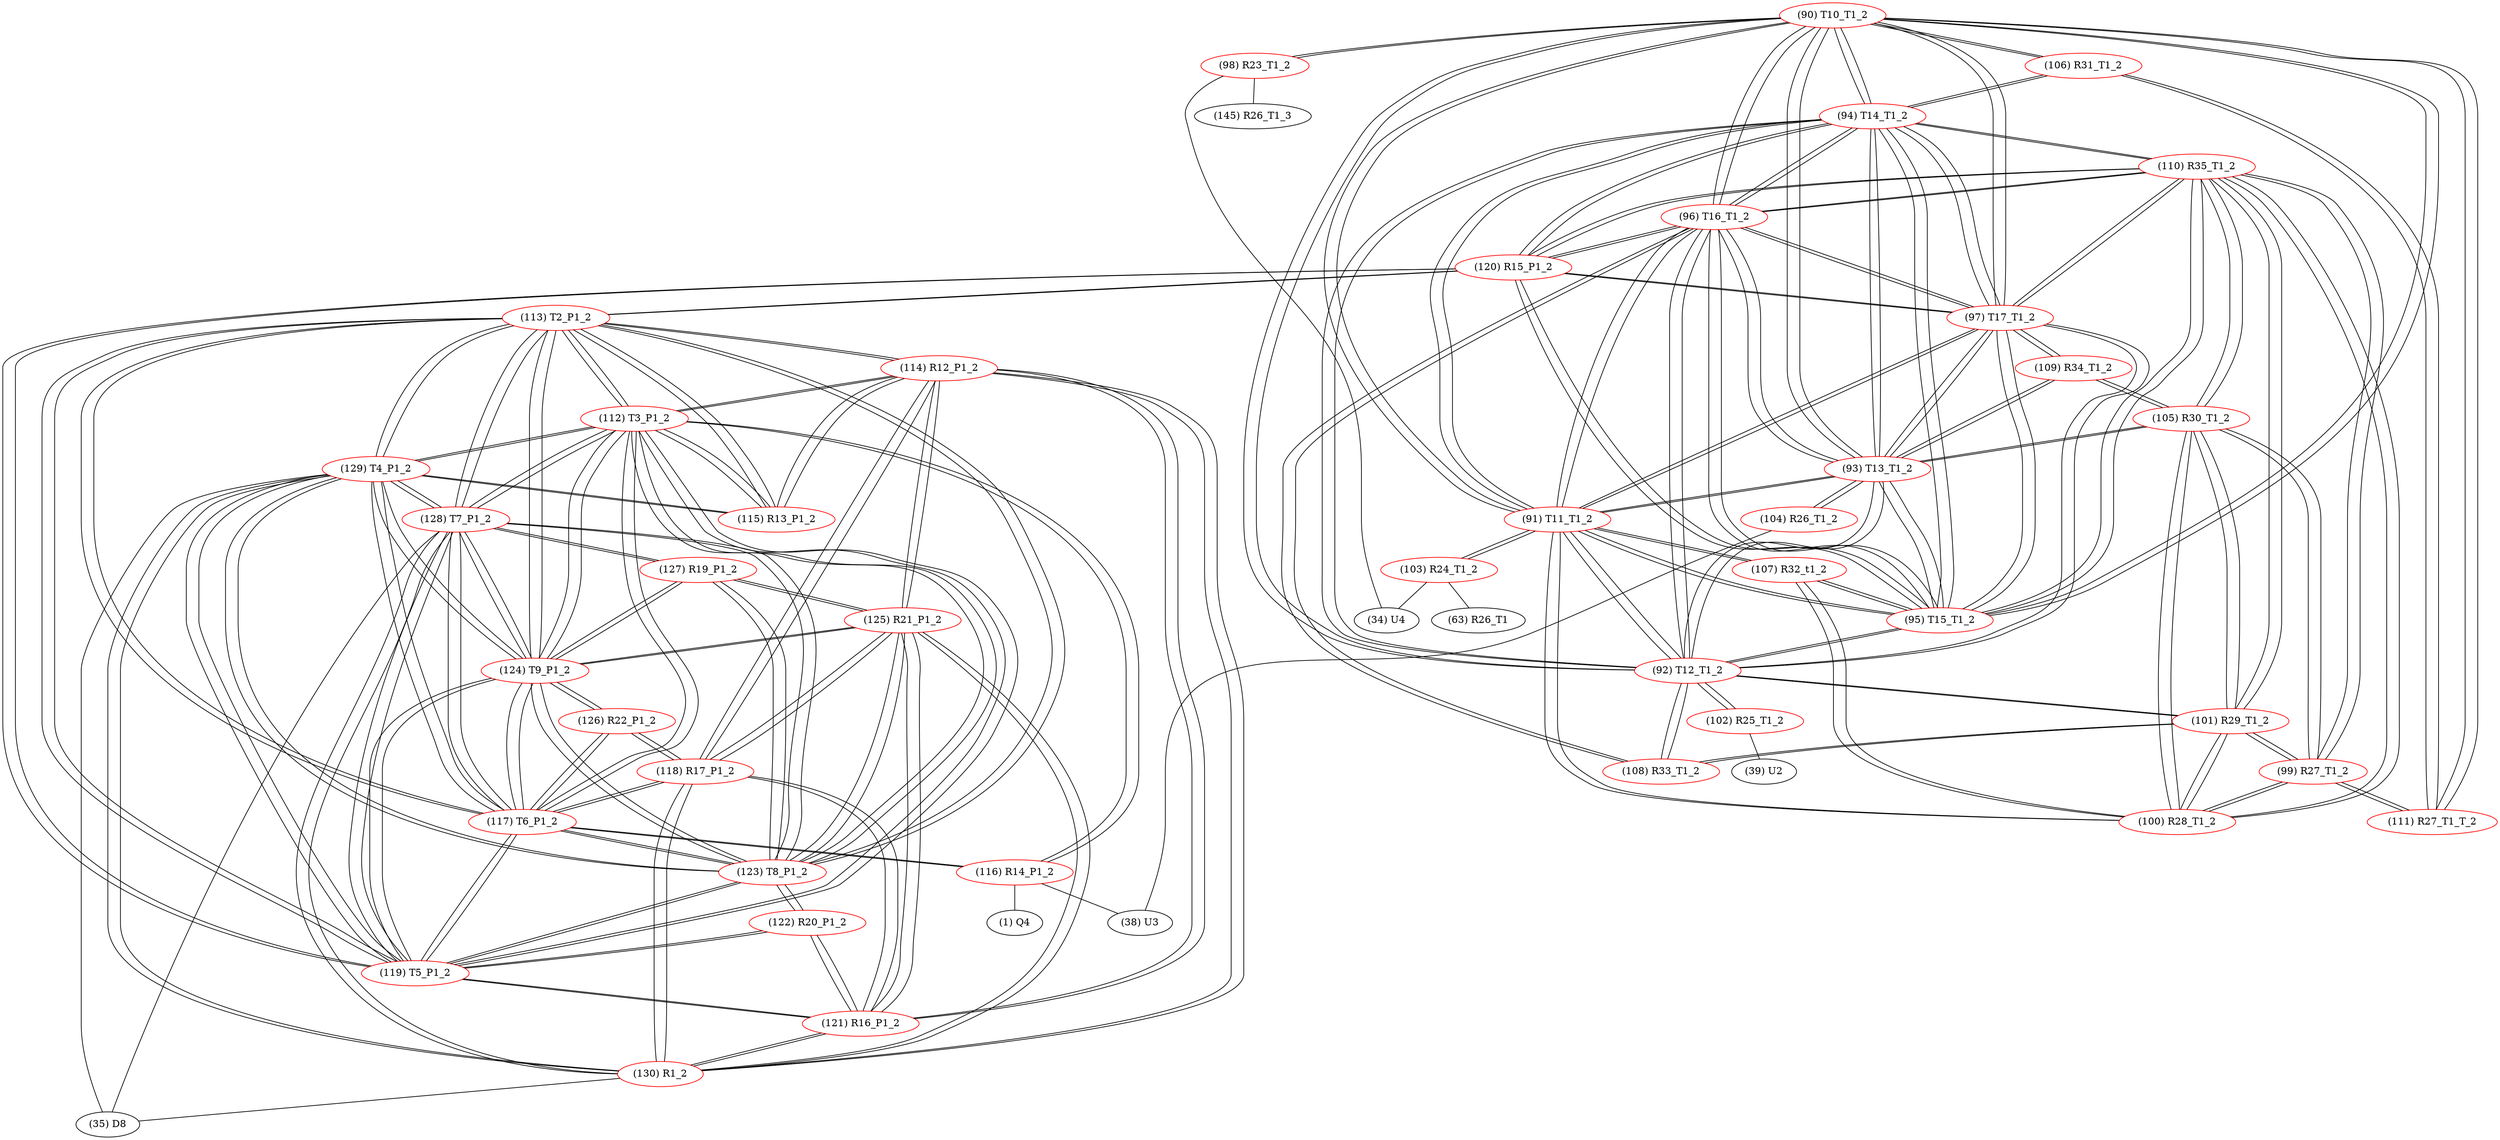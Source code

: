 graph {
	90 [label="(90) T10_T1_2" color=red]
	98 [label="(98) R23_T1_2"]
	106 [label="(106) R31_T1_2"]
	111 [label="(111) R27_T1_T_2"]
	96 [label="(96) T16_T1_2"]
	97 [label="(97) T17_T1_2"]
	95 [label="(95) T15_T1_2"]
	92 [label="(92) T12_T1_2"]
	94 [label="(94) T14_T1_2"]
	93 [label="(93) T13_T1_2"]
	91 [label="(91) T11_T1_2"]
	91 [label="(91) T11_T1_2" color=red]
	103 [label="(103) R24_T1_2"]
	100 [label="(100) R28_T1_2"]
	107 [label="(107) R32_t1_2"]
	90 [label="(90) T10_T1_2"]
	96 [label="(96) T16_T1_2"]
	97 [label="(97) T17_T1_2"]
	95 [label="(95) T15_T1_2"]
	92 [label="(92) T12_T1_2"]
	94 [label="(94) T14_T1_2"]
	93 [label="(93) T13_T1_2"]
	92 [label="(92) T12_T1_2" color=red]
	108 [label="(108) R33_T1_2"]
	101 [label="(101) R29_T1_2"]
	102 [label="(102) R25_T1_2"]
	90 [label="(90) T10_T1_2"]
	96 [label="(96) T16_T1_2"]
	97 [label="(97) T17_T1_2"]
	95 [label="(95) T15_T1_2"]
	94 [label="(94) T14_T1_2"]
	93 [label="(93) T13_T1_2"]
	91 [label="(91) T11_T1_2"]
	93 [label="(93) T13_T1_2" color=red]
	105 [label="(105) R30_T1_2"]
	109 [label="(109) R34_T1_2"]
	104 [label="(104) R26_T1_2"]
	90 [label="(90) T10_T1_2"]
	96 [label="(96) T16_T1_2"]
	97 [label="(97) T17_T1_2"]
	95 [label="(95) T15_T1_2"]
	92 [label="(92) T12_T1_2"]
	94 [label="(94) T14_T1_2"]
	91 [label="(91) T11_T1_2"]
	94 [label="(94) T14_T1_2" color=red]
	90 [label="(90) T10_T1_2"]
	96 [label="(96) T16_T1_2"]
	97 [label="(97) T17_T1_2"]
	95 [label="(95) T15_T1_2"]
	92 [label="(92) T12_T1_2"]
	93 [label="(93) T13_T1_2"]
	91 [label="(91) T11_T1_2"]
	106 [label="(106) R31_T1_2"]
	120 [label="(120) R15_P1_2"]
	110 [label="(110) R35_T1_2"]
	95 [label="(95) T15_T1_2" color=red]
	107 [label="(107) R32_t1_2"]
	90 [label="(90) T10_T1_2"]
	96 [label="(96) T16_T1_2"]
	97 [label="(97) T17_T1_2"]
	92 [label="(92) T12_T1_2"]
	94 [label="(94) T14_T1_2"]
	93 [label="(93) T13_T1_2"]
	91 [label="(91) T11_T1_2"]
	120 [label="(120) R15_P1_2"]
	110 [label="(110) R35_T1_2"]
	96 [label="(96) T16_T1_2" color=red]
	108 [label="(108) R33_T1_2"]
	90 [label="(90) T10_T1_2"]
	97 [label="(97) T17_T1_2"]
	95 [label="(95) T15_T1_2"]
	92 [label="(92) T12_T1_2"]
	94 [label="(94) T14_T1_2"]
	93 [label="(93) T13_T1_2"]
	91 [label="(91) T11_T1_2"]
	120 [label="(120) R15_P1_2"]
	110 [label="(110) R35_T1_2"]
	97 [label="(97) T17_T1_2" color=red]
	109 [label="(109) R34_T1_2"]
	90 [label="(90) T10_T1_2"]
	96 [label="(96) T16_T1_2"]
	95 [label="(95) T15_T1_2"]
	92 [label="(92) T12_T1_2"]
	94 [label="(94) T14_T1_2"]
	93 [label="(93) T13_T1_2"]
	91 [label="(91) T11_T1_2"]
	120 [label="(120) R15_P1_2"]
	110 [label="(110) R35_T1_2"]
	98 [label="(98) R23_T1_2" color=red]
	34 [label="(34) U4"]
	145 [label="(145) R26_T1_3"]
	90 [label="(90) T10_T1_2"]
	99 [label="(99) R27_T1_2" color=red]
	105 [label="(105) R30_T1_2"]
	110 [label="(110) R35_T1_2"]
	101 [label="(101) R29_T1_2"]
	100 [label="(100) R28_T1_2"]
	111 [label="(111) R27_T1_T_2"]
	100 [label="(100) R28_T1_2" color=red]
	105 [label="(105) R30_T1_2"]
	110 [label="(110) R35_T1_2"]
	101 [label="(101) R29_T1_2"]
	99 [label="(99) R27_T1_2"]
	91 [label="(91) T11_T1_2"]
	107 [label="(107) R32_t1_2"]
	101 [label="(101) R29_T1_2" color=red]
	105 [label="(105) R30_T1_2"]
	110 [label="(110) R35_T1_2"]
	100 [label="(100) R28_T1_2"]
	99 [label="(99) R27_T1_2"]
	108 [label="(108) R33_T1_2"]
	92 [label="(92) T12_T1_2"]
	102 [label="(102) R25_T1_2" color=red]
	39 [label="(39) U2"]
	92 [label="(92) T12_T1_2"]
	103 [label="(103) R24_T1_2" color=red]
	34 [label="(34) U4"]
	63 [label="(63) R26_T1"]
	91 [label="(91) T11_T1_2"]
	104 [label="(104) R26_T1_2" color=red]
	38 [label="(38) U3"]
	93 [label="(93) T13_T1_2"]
	105 [label="(105) R30_T1_2" color=red]
	110 [label="(110) R35_T1_2"]
	101 [label="(101) R29_T1_2"]
	100 [label="(100) R28_T1_2"]
	99 [label="(99) R27_T1_2"]
	109 [label="(109) R34_T1_2"]
	93 [label="(93) T13_T1_2"]
	106 [label="(106) R31_T1_2" color=red]
	90 [label="(90) T10_T1_2"]
	111 [label="(111) R27_T1_T_2"]
	94 [label="(94) T14_T1_2"]
	107 [label="(107) R32_t1_2" color=red]
	95 [label="(95) T15_T1_2"]
	91 [label="(91) T11_T1_2"]
	100 [label="(100) R28_T1_2"]
	108 [label="(108) R33_T1_2" color=red]
	96 [label="(96) T16_T1_2"]
	101 [label="(101) R29_T1_2"]
	92 [label="(92) T12_T1_2"]
	109 [label="(109) R34_T1_2" color=red]
	97 [label="(97) T17_T1_2"]
	105 [label="(105) R30_T1_2"]
	93 [label="(93) T13_T1_2"]
	110 [label="(110) R35_T1_2" color=red]
	105 [label="(105) R30_T1_2"]
	101 [label="(101) R29_T1_2"]
	100 [label="(100) R28_T1_2"]
	99 [label="(99) R27_T1_2"]
	120 [label="(120) R15_P1_2"]
	97 [label="(97) T17_T1_2"]
	96 [label="(96) T16_T1_2"]
	95 [label="(95) T15_T1_2"]
	94 [label="(94) T14_T1_2"]
	111 [label="(111) R27_T1_T_2" color=red]
	90 [label="(90) T10_T1_2"]
	106 [label="(106) R31_T1_2"]
	99 [label="(99) R27_T1_2"]
	112 [label="(112) T3_P1_2" color=red]
	129 [label="(129) T4_P1_2"]
	128 [label="(128) T7_P1_2"]
	119 [label="(119) T5_P1_2"]
	124 [label="(124) T9_P1_2"]
	123 [label="(123) T8_P1_2"]
	117 [label="(117) T6_P1_2"]
	113 [label="(113) T2_P1_2"]
	116 [label="(116) R14_P1_2"]
	115 [label="(115) R13_P1_2"]
	114 [label="(114) R12_P1_2"]
	113 [label="(113) T2_P1_2" color=red]
	112 [label="(112) T3_P1_2"]
	129 [label="(129) T4_P1_2"]
	128 [label="(128) T7_P1_2"]
	119 [label="(119) T5_P1_2"]
	124 [label="(124) T9_P1_2"]
	123 [label="(123) T8_P1_2"]
	117 [label="(117) T6_P1_2"]
	115 [label="(115) R13_P1_2"]
	114 [label="(114) R12_P1_2"]
	120 [label="(120) R15_P1_2"]
	114 [label="(114) R12_P1_2" color=red]
	125 [label="(125) R21_P1_2"]
	121 [label="(121) R16_P1_2"]
	118 [label="(118) R17_P1_2"]
	130 [label="(130) R1_2"]
	115 [label="(115) R13_P1_2"]
	112 [label="(112) T3_P1_2"]
	113 [label="(113) T2_P1_2"]
	115 [label="(115) R13_P1_2" color=red]
	129 [label="(129) T4_P1_2"]
	112 [label="(112) T3_P1_2"]
	114 [label="(114) R12_P1_2"]
	113 [label="(113) T2_P1_2"]
	116 [label="(116) R14_P1_2" color=red]
	1 [label="(1) Q4"]
	38 [label="(38) U3"]
	112 [label="(112) T3_P1_2"]
	117 [label="(117) T6_P1_2"]
	117 [label="(117) T6_P1_2" color=red]
	112 [label="(112) T3_P1_2"]
	129 [label="(129) T4_P1_2"]
	128 [label="(128) T7_P1_2"]
	119 [label="(119) T5_P1_2"]
	124 [label="(124) T9_P1_2"]
	123 [label="(123) T8_P1_2"]
	113 [label="(113) T2_P1_2"]
	116 [label="(116) R14_P1_2"]
	126 [label="(126) R22_P1_2"]
	118 [label="(118) R17_P1_2"]
	118 [label="(118) R17_P1_2" color=red]
	125 [label="(125) R21_P1_2"]
	121 [label="(121) R16_P1_2"]
	114 [label="(114) R12_P1_2"]
	130 [label="(130) R1_2"]
	126 [label="(126) R22_P1_2"]
	117 [label="(117) T6_P1_2"]
	119 [label="(119) T5_P1_2" color=red]
	112 [label="(112) T3_P1_2"]
	129 [label="(129) T4_P1_2"]
	128 [label="(128) T7_P1_2"]
	124 [label="(124) T9_P1_2"]
	123 [label="(123) T8_P1_2"]
	117 [label="(117) T6_P1_2"]
	113 [label="(113) T2_P1_2"]
	120 [label="(120) R15_P1_2"]
	121 [label="(121) R16_P1_2"]
	122 [label="(122) R20_P1_2"]
	120 [label="(120) R15_P1_2" color=red]
	97 [label="(97) T17_T1_2"]
	110 [label="(110) R35_T1_2"]
	96 [label="(96) T16_T1_2"]
	95 [label="(95) T15_T1_2"]
	94 [label="(94) T14_T1_2"]
	113 [label="(113) T2_P1_2"]
	119 [label="(119) T5_P1_2"]
	121 [label="(121) R16_P1_2" color=red]
	125 [label="(125) R21_P1_2"]
	114 [label="(114) R12_P1_2"]
	118 [label="(118) R17_P1_2"]
	130 [label="(130) R1_2"]
	119 [label="(119) T5_P1_2"]
	122 [label="(122) R20_P1_2"]
	122 [label="(122) R20_P1_2" color=red]
	123 [label="(123) T8_P1_2"]
	121 [label="(121) R16_P1_2"]
	119 [label="(119) T5_P1_2"]
	123 [label="(123) T8_P1_2" color=red]
	112 [label="(112) T3_P1_2"]
	129 [label="(129) T4_P1_2"]
	128 [label="(128) T7_P1_2"]
	119 [label="(119) T5_P1_2"]
	124 [label="(124) T9_P1_2"]
	117 [label="(117) T6_P1_2"]
	113 [label="(113) T2_P1_2"]
	125 [label="(125) R21_P1_2"]
	127 [label="(127) R19_P1_2"]
	122 [label="(122) R20_P1_2"]
	124 [label="(124) T9_P1_2" color=red]
	126 [label="(126) R22_P1_2"]
	112 [label="(112) T3_P1_2"]
	129 [label="(129) T4_P1_2"]
	128 [label="(128) T7_P1_2"]
	119 [label="(119) T5_P1_2"]
	123 [label="(123) T8_P1_2"]
	117 [label="(117) T6_P1_2"]
	113 [label="(113) T2_P1_2"]
	125 [label="(125) R21_P1_2"]
	127 [label="(127) R19_P1_2"]
	125 [label="(125) R21_P1_2" color=red]
	121 [label="(121) R16_P1_2"]
	114 [label="(114) R12_P1_2"]
	118 [label="(118) R17_P1_2"]
	130 [label="(130) R1_2"]
	124 [label="(124) T9_P1_2"]
	123 [label="(123) T8_P1_2"]
	127 [label="(127) R19_P1_2"]
	126 [label="(126) R22_P1_2" color=red]
	124 [label="(124) T9_P1_2"]
	117 [label="(117) T6_P1_2"]
	118 [label="(118) R17_P1_2"]
	127 [label="(127) R19_P1_2" color=red]
	124 [label="(124) T9_P1_2"]
	125 [label="(125) R21_P1_2"]
	123 [label="(123) T8_P1_2"]
	128 [label="(128) T7_P1_2"]
	128 [label="(128) T7_P1_2" color=red]
	112 [label="(112) T3_P1_2"]
	129 [label="(129) T4_P1_2"]
	119 [label="(119) T5_P1_2"]
	124 [label="(124) T9_P1_2"]
	123 [label="(123) T8_P1_2"]
	117 [label="(117) T6_P1_2"]
	113 [label="(113) T2_P1_2"]
	130 [label="(130) R1_2"]
	35 [label="(35) D8"]
	127 [label="(127) R19_P1_2"]
	129 [label="(129) T4_P1_2" color=red]
	112 [label="(112) T3_P1_2"]
	128 [label="(128) T7_P1_2"]
	119 [label="(119) T5_P1_2"]
	124 [label="(124) T9_P1_2"]
	123 [label="(123) T8_P1_2"]
	117 [label="(117) T6_P1_2"]
	113 [label="(113) T2_P1_2"]
	115 [label="(115) R13_P1_2"]
	130 [label="(130) R1_2"]
	35 [label="(35) D8"]
	130 [label="(130) R1_2" color=red]
	129 [label="(129) T4_P1_2"]
	128 [label="(128) T7_P1_2"]
	35 [label="(35) D8"]
	125 [label="(125) R21_P1_2"]
	121 [label="(121) R16_P1_2"]
	114 [label="(114) R12_P1_2"]
	118 [label="(118) R17_P1_2"]
	90 -- 98
	90 -- 106
	90 -- 111
	90 -- 96
	90 -- 97
	90 -- 95
	90 -- 92
	90 -- 94
	90 -- 93
	90 -- 91
	91 -- 103
	91 -- 100
	91 -- 107
	91 -- 90
	91 -- 96
	91 -- 97
	91 -- 95
	91 -- 92
	91 -- 94
	91 -- 93
	92 -- 108
	92 -- 101
	92 -- 102
	92 -- 90
	92 -- 96
	92 -- 97
	92 -- 95
	92 -- 94
	92 -- 93
	92 -- 91
	93 -- 105
	93 -- 109
	93 -- 104
	93 -- 90
	93 -- 96
	93 -- 97
	93 -- 95
	93 -- 92
	93 -- 94
	93 -- 91
	94 -- 90
	94 -- 96
	94 -- 97
	94 -- 95
	94 -- 92
	94 -- 93
	94 -- 91
	94 -- 106
	94 -- 120
	94 -- 110
	95 -- 107
	95 -- 90
	95 -- 96
	95 -- 97
	95 -- 92
	95 -- 94
	95 -- 93
	95 -- 91
	95 -- 120
	95 -- 110
	96 -- 108
	96 -- 90
	96 -- 97
	96 -- 95
	96 -- 92
	96 -- 94
	96 -- 93
	96 -- 91
	96 -- 120
	96 -- 110
	97 -- 109
	97 -- 90
	97 -- 96
	97 -- 95
	97 -- 92
	97 -- 94
	97 -- 93
	97 -- 91
	97 -- 120
	97 -- 110
	98 -- 34
	98 -- 145
	98 -- 90
	99 -- 105
	99 -- 110
	99 -- 101
	99 -- 100
	99 -- 111
	100 -- 105
	100 -- 110
	100 -- 101
	100 -- 99
	100 -- 91
	100 -- 107
	101 -- 105
	101 -- 110
	101 -- 100
	101 -- 99
	101 -- 108
	101 -- 92
	102 -- 39
	102 -- 92
	103 -- 34
	103 -- 63
	103 -- 91
	104 -- 38
	104 -- 93
	105 -- 110
	105 -- 101
	105 -- 100
	105 -- 99
	105 -- 109
	105 -- 93
	106 -- 90
	106 -- 111
	106 -- 94
	107 -- 95
	107 -- 91
	107 -- 100
	108 -- 96
	108 -- 101
	108 -- 92
	109 -- 97
	109 -- 105
	109 -- 93
	110 -- 105
	110 -- 101
	110 -- 100
	110 -- 99
	110 -- 120
	110 -- 97
	110 -- 96
	110 -- 95
	110 -- 94
	111 -- 90
	111 -- 106
	111 -- 99
	112 -- 129
	112 -- 128
	112 -- 119
	112 -- 124
	112 -- 123
	112 -- 117
	112 -- 113
	112 -- 116
	112 -- 115
	112 -- 114
	113 -- 112
	113 -- 129
	113 -- 128
	113 -- 119
	113 -- 124
	113 -- 123
	113 -- 117
	113 -- 115
	113 -- 114
	113 -- 120
	114 -- 125
	114 -- 121
	114 -- 118
	114 -- 130
	114 -- 115
	114 -- 112
	114 -- 113
	115 -- 129
	115 -- 112
	115 -- 114
	115 -- 113
	116 -- 1
	116 -- 38
	116 -- 112
	116 -- 117
	117 -- 112
	117 -- 129
	117 -- 128
	117 -- 119
	117 -- 124
	117 -- 123
	117 -- 113
	117 -- 116
	117 -- 126
	117 -- 118
	118 -- 125
	118 -- 121
	118 -- 114
	118 -- 130
	118 -- 126
	118 -- 117
	119 -- 112
	119 -- 129
	119 -- 128
	119 -- 124
	119 -- 123
	119 -- 117
	119 -- 113
	119 -- 120
	119 -- 121
	119 -- 122
	120 -- 97
	120 -- 110
	120 -- 96
	120 -- 95
	120 -- 94
	120 -- 113
	120 -- 119
	121 -- 125
	121 -- 114
	121 -- 118
	121 -- 130
	121 -- 119
	121 -- 122
	122 -- 123
	122 -- 121
	122 -- 119
	123 -- 112
	123 -- 129
	123 -- 128
	123 -- 119
	123 -- 124
	123 -- 117
	123 -- 113
	123 -- 125
	123 -- 127
	123 -- 122
	124 -- 126
	124 -- 112
	124 -- 129
	124 -- 128
	124 -- 119
	124 -- 123
	124 -- 117
	124 -- 113
	124 -- 125
	124 -- 127
	125 -- 121
	125 -- 114
	125 -- 118
	125 -- 130
	125 -- 124
	125 -- 123
	125 -- 127
	126 -- 124
	126 -- 117
	126 -- 118
	127 -- 124
	127 -- 125
	127 -- 123
	127 -- 128
	128 -- 112
	128 -- 129
	128 -- 119
	128 -- 124
	128 -- 123
	128 -- 117
	128 -- 113
	128 -- 130
	128 -- 35
	128 -- 127
	129 -- 112
	129 -- 128
	129 -- 119
	129 -- 124
	129 -- 123
	129 -- 117
	129 -- 113
	129 -- 115
	129 -- 130
	129 -- 35
	130 -- 129
	130 -- 128
	130 -- 35
	130 -- 125
	130 -- 121
	130 -- 114
	130 -- 118
}